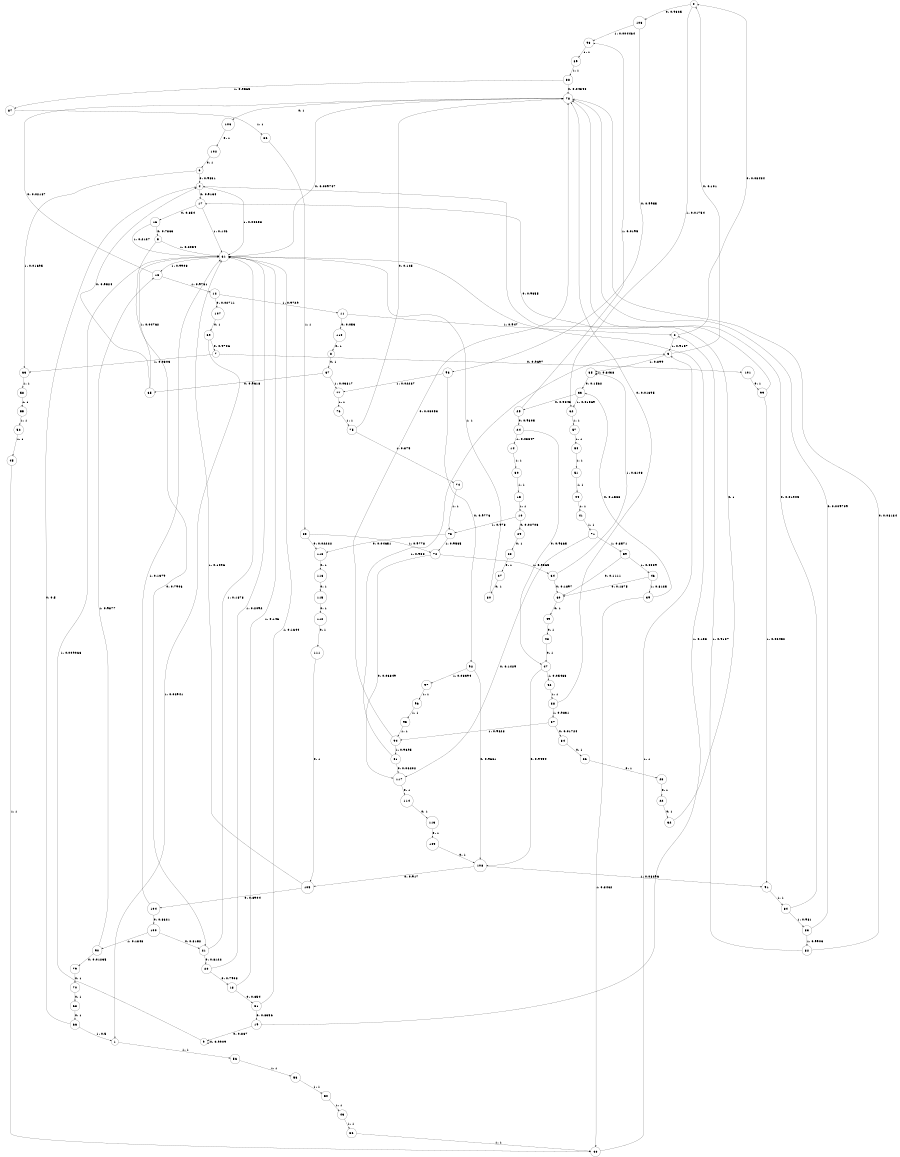 digraph "ch4_both_grouped_df_L15" {
size = "6,8.5";
ratio = "fill";
node [shape = circle];
node [fontsize = 24];
edge [fontsize = 24];
0 -> 103 [label = "0: 0.9825   "];
0 -> 62 [label = "1: 0.01754  "];
1 -> 56 [label = "1: 1        "];
2 -> 0 [label = "0: 0.08434  "];
2 -> 3 [label = "1: 0.9157   "];
3 -> 0 [label = "0: 0.101    "];
3 -> 35 [label = "1: 0.899    "];
4 -> 17 [label = "0: 0.9134   "];
4 -> 61 [label = "1: 0.08658  "];
5 -> 21 [label = "0: 0.7946   "];
5 -> 61 [label = "1: 0.2054   "];
6 -> 4 [label = "0: 0.9831   "];
6 -> 63 [label = "1: 0.01695  "];
7 -> 101 [label = "0: 0.9697   "];
7 -> 63 [label = "1: 0.0303   "];
8 -> 67 [label = "0: 1        "];
9 -> 9 [label = "0: 0.9909   "];
9 -> 61 [label = "1: 0.009066  "];
10 -> 29 [label = "0: 0.02703  "];
10 -> 73 [label = "1: 0.973    "];
11 -> 110 [label = "0: 0.053    "];
11 -> 2 [label = "1: 0.947    "];
12 -> 107 [label = "0: 0.02711  "];
12 -> 11 [label = "1: 0.9729   "];
13 -> 78 [label = "0: 0.02187  "];
13 -> 12 [label = "1: 0.9781   "];
14 -> 30 [label = "1: 1        "];
15 -> 10 [label = "1: 1        "];
16 -> 5 [label = "0: 0.7863   "];
16 -> 61 [label = "1: 0.2137   "];
17 -> 16 [label = "0: 0.854    "];
17 -> 61 [label = "1: 0.146    "];
18 -> 31 [label = "0: 0.854    "];
18 -> 61 [label = "1: 0.146    "];
19 -> 9 [label = "0: 0.867    "];
19 -> 61 [label = "1: 0.133    "];
20 -> 18 [label = "0: 0.7908   "];
20 -> 61 [label = "1: 0.2092   "];
21 -> 20 [label = "0: 0.8122   "];
21 -> 61 [label = "1: 0.1878   "];
22 -> 32 [label = "0: 1        "];
23 -> 22 [label = "0: 1        "];
24 -> 47 [label = "0: 0.9665   "];
24 -> 14 [label = "1: 0.03347  "];
25 -> 24 [label = "0: 0.9805   "];
25 -> 98 [label = "1: 0.0195   "];
26 -> 23 [label = "0: 1        "];
27 -> 80 [label = "0: 1        "];
28 -> 27 [label = "0: 1        "];
29 -> 28 [label = "0: 1        "];
30 -> 15 [label = "1: 1        "];
31 -> 19 [label = "0: 0.8356   "];
31 -> 61 [label = "1: 0.1644   "];
32 -> 4 [label = "0: 1        "];
33 -> 25 [label = "0: 0.9843   "];
33 -> 62 [label = "1: 0.01569  "];
34 -> 26 [label = "0: 1        "];
35 -> 33 [label = "0: 0.1562   "];
35 -> 35 [label = "1: 0.8438   "];
36 -> 40 [label = "1: 1        "];
37 -> 34 [label = "0: 0.01724  "];
37 -> 94 [label = "1: 0.9828   "];
38 -> 78 [label = "0: 0.01695  "];
38 -> 37 [label = "1: 0.9831   "];
39 -> 33 [label = "0: 0.1538   "];
39 -> 40 [label = "1: 0.8462   "];
40 -> 3 [label = "1: 1        "];
41 -> 71 [label = "1: 1        "];
42 -> 38 [label = "1: 1        "];
43 -> 36 [label = "1: 1        "];
44 -> 41 [label = "1: 1        "];
45 -> 40 [label = "1: 1        "];
46 -> 60 [label = "0: 0.1875   "];
46 -> 39 [label = "1: 0.8125   "];
47 -> 108 [label = "0: 0.9454   "];
47 -> 42 [label = "1: 0.05463  "];
48 -> 47 [label = "0: 1        "];
49 -> 48 [label = "0: 1        "];
50 -> 43 [label = "1: 1        "];
51 -> 44 [label = "1: 1        "];
52 -> 45 [label = "1: 1        "];
53 -> 50 [label = "1: 1        "];
54 -> 51 [label = "1: 1        "];
55 -> 52 [label = "1: 1        "];
56 -> 53 [label = "1: 1        "];
57 -> 54 [label = "1: 1        "];
58 -> 55 [label = "1: 1        "];
59 -> 60 [label = "0: 0.1111   "];
59 -> 46 [label = "1: 0.8889   "];
60 -> 49 [label = "0: 1        "];
61 -> 78 [label = "0: 0.009747  "];
61 -> 13 [label = "1: 0.9903   "];
62 -> 57 [label = "1: 1        "];
63 -> 58 [label = "1: 1        "];
64 -> 60 [label = "0: 0.1897   "];
64 -> 35 [label = "1: 0.8103   "];
65 -> 4 [label = "0: 0.9524   "];
65 -> 61 [label = "1: 0.04762  "];
66 -> 4 [label = "0: 0.5      "];
66 -> 1 [label = "1: 0.5      "];
67 -> 65 [label = "0: 0.9618   "];
67 -> 77 [label = "1: 0.03817  "];
68 -> 66 [label = "0: 1        "];
69 -> 7 [label = "0: 0.9706   "];
69 -> 1 [label = "1: 0.02941  "];
70 -> 68 [label = "0: 1        "];
71 -> 117 [label = "0: 0.1429   "];
71 -> 59 [label = "1: 0.8571   "];
72 -> 117 [label = "0: 0.06349  "];
72 -> 64 [label = "1: 0.9365   "];
73 -> 118 [label = "0: 0.04651  "];
73 -> 72 [label = "1: 0.9535   "];
74 -> 73 [label = "1: 1        "];
75 -> 78 [label = "0: 0.125    "];
75 -> 74 [label = "1: 0.875    "];
76 -> 75 [label = "1: 1        "];
77 -> 76 [label = "1: 1        "];
78 -> 106 [label = "0: 1        "];
79 -> 70 [label = "0: 1        "];
80 -> 61 [label = "1: 1        "];
81 -> 117 [label = "0: 0.06202  "];
81 -> 3 [label = "1: 0.938    "];
82 -> 78 [label = "0: 0.08134  "];
82 -> 2 [label = "1: 0.9187   "];
83 -> 78 [label = "0: 0.009709  "];
83 -> 82 [label = "1: 0.9903   "];
84 -> 78 [label = "0: 0.01905  "];
84 -> 83 [label = "1: 0.981    "];
85 -> 118 [label = "0: 0.02222  "];
85 -> 72 [label = "1: 0.9778   "];
86 -> 85 [label = "1: 1        "];
87 -> 86 [label = "1: 1        "];
88 -> 78 [label = "0: 0.04348  "];
88 -> 87 [label = "1: 0.9565   "];
89 -> 88 [label = "1: 1        "];
90 -> 79 [label = "0: 0.01235  "];
90 -> 13 [label = "1: 0.9877   "];
91 -> 84 [label = "1: 1        "];
92 -> 108 [label = "0: 0.9661   "];
92 -> 97 [label = "1: 0.03394  "];
93 -> 92 [label = "0: 0.9776   "];
93 -> 77 [label = "1: 0.02237  "];
94 -> 78 [label = "0: 0.03053  "];
94 -> 81 [label = "1: 0.9695   "];
95 -> 94 [label = "1: 1        "];
96 -> 95 [label = "1: 1        "];
97 -> 96 [label = "1: 1        "];
98 -> 89 [label = "1: 1        "];
99 -> 17 [label = "0: 0.9355   "];
99 -> 91 [label = "1: 0.06452  "];
100 -> 21 [label = "0: 0.8152   "];
100 -> 90 [label = "1: 0.1848   "];
101 -> 99 [label = "0: 1        "];
102 -> 6 [label = "0: 1        "];
103 -> 93 [label = "0: 0.9955   "];
103 -> 98 [label = "1: 0.004464  "];
104 -> 100 [label = "0: 0.8621   "];
104 -> 61 [label = "1: 0.1379   "];
105 -> 104 [label = "0: 0.8904   "];
105 -> 61 [label = "1: 0.1096   "];
106 -> 102 [label = "0: 1        "];
107 -> 69 [label = "0: 1        "];
108 -> 105 [label = "0: 0.917    "];
108 -> 91 [label = "1: 0.08296  "];
109 -> 108 [label = "0: 1        "];
110 -> 8 [label = "0: 1        "];
111 -> 105 [label = "0: 1        "];
112 -> 111 [label = "0: 1        "];
113 -> 109 [label = "0: 1        "];
114 -> 113 [label = "0: 1        "];
115 -> 112 [label = "0: 1        "];
116 -> 115 [label = "0: 1        "];
117 -> 114 [label = "0: 1        "];
118 -> 116 [label = "0: 1        "];
}
